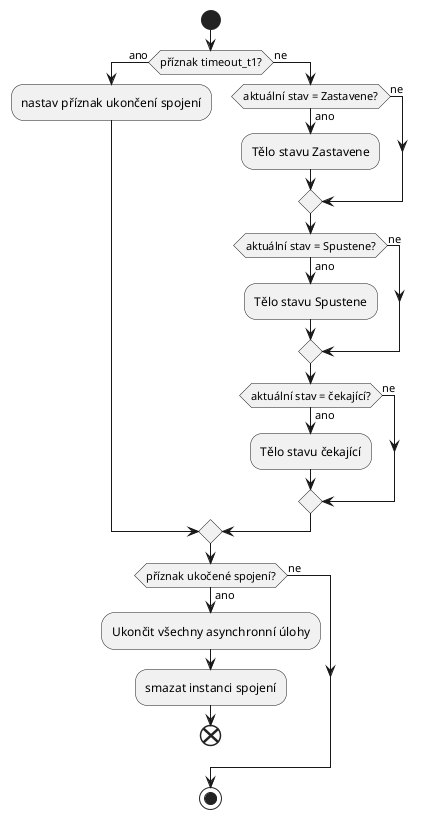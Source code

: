 @startuml
'States
start
if (příznak timeout_t1?) then (ano)
    :nastav příznak ukončení spojení;
else (ne)
if (aktuální stav = Zastavene?) then (ano)
:Tělo stavu Zastavene;
else (ne)
endif
if (aktuální stav = Spustene?) then (ano)
:Tělo stavu Spustene;
else (ne)
endif
if (aktuální stav = čekající?) then (ano)
:Tělo stavu čekající;
else (ne)
endif
endif
if (příznak ukočené spojení?) then (ano)
    :Ukončit všechny asynchronní úlohy;
    :smazat instanci spojení;
    end
else (ne)
endif
stop
@enduml

@startuml
'State 1
start
if (stav spojeni = Zastavene?) then (ano)
 if (apdu = U-formát?) then (ano)
      if (apdu = TESTFR act?) then (ano)
        :vytvoř odpoveď TESTFR con;
        :odešli odpověď\nsession.send();
      else (ne)
      endif
  else (ne)
endif
else (ne)
endif
stop
@enduml

@startuml
'State 2
skinparam DefaultFontSize 16
start
if (stav spojeni = Spustene?) then (ano)
 if (apdu = I-formát?) then (ano)
      if (SSN - VR > 1?) then (ano)
        :Nastala chyba\n   sekvence;
        :pošli poslední stav VR;
        :odešli S-formát\nsession.send();
        :ukonči spojení;
      else (ne)
        :VR++;
        :odstraň všechny \npotvrzené rámce \ns hodnotou <= RSN;
        :odešli data z rámce\n do MQTT brokeru;
        if (počet přijatých rámců ve \n vyrovnávací paměti >= w?) then (ano)
            :odešli S-formát\nsession.send();
        else (ne)
        endif
      endif
  else (ne)

endif
if (apdu = S-formát?) then (ano)
            :odstraň všechny \npotvrzené rámce \ns hodnotou <= RSN;
      else (ne)

      endif
      if (apdu = U-formát?) then (ano)
              if (apdu = TESTFR act?) then (ano)
                :vytvoř odpoveď\n TESTFR con;
                :odešli odpověď\nsession.send();
              else (ne)
              endif
          else (ne)
          endif
else (ne)
endif
stop
@enduml

@startuml
'State 3
start
if (stav spojeni = čekající?) then (ano)
 if (apdu = S-formát?) then (ano)
            :odstraň všechny \npotvrzené rámce \ns hodnotou <= RSN;
      else (ne)
      endif
      if (apdu = U-formát?) then (ano)
              if (apdu = TESTFR act?) then (ano)
                :vytvoř odpoveď\n TESTFR con;
                :odešli odpověď\nsession.send();
              else (ne)
              endif
          else (ne)
          endif
else (ne)
endif
stop
@enduml

